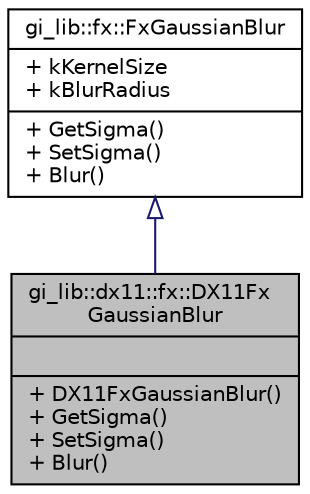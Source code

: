 digraph "gi_lib::dx11::fx::DX11FxGaussianBlur"
{
  edge [fontname="Helvetica",fontsize="10",labelfontname="Helvetica",labelfontsize="10"];
  node [fontname="Helvetica",fontsize="10",shape=record];
  Node1 [label="{gi_lib::dx11::fx::DX11Fx\lGaussianBlur\n||+ DX11FxGaussianBlur()\l+ GetSigma()\l+ SetSigma()\l+ Blur()\l}",height=0.2,width=0.4,color="black", fillcolor="grey75", style="filled", fontcolor="black"];
  Node2 -> Node1 [dir="back",color="midnightblue",fontsize="10",style="solid",arrowtail="onormal",fontname="Helvetica"];
  Node2 [label="{gi_lib::fx::FxGaussianBlur\n|+ kKernelSize\l+ kBlurRadius\l|+ GetSigma()\l+ SetSigma()\l+ Blur()\l}",height=0.2,width=0.4,color="black", fillcolor="white", style="filled",URL="$classgi__lib_1_1fx_1_1_fx_gaussian_blur.html",tooltip="This class is used to perform a Gaussian blur to a texture using the GPU. "];
}
